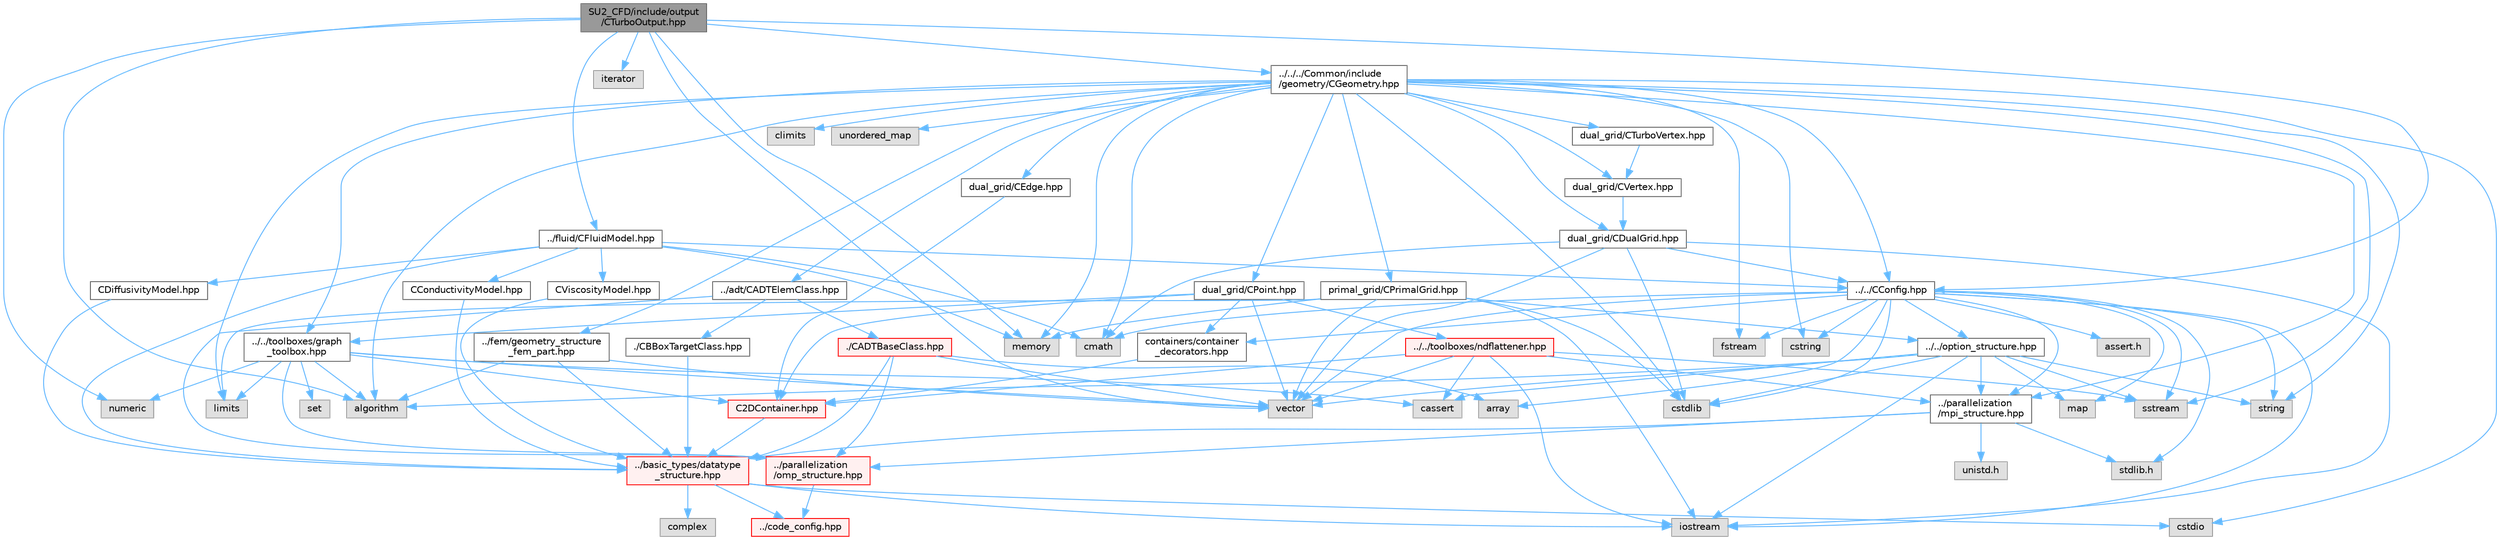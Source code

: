 digraph "SU2_CFD/include/output/CTurboOutput.hpp"
{
 // LATEX_PDF_SIZE
  bgcolor="transparent";
  edge [fontname=Helvetica,fontsize=10,labelfontname=Helvetica,labelfontsize=10];
  node [fontname=Helvetica,fontsize=10,shape=box,height=0.2,width=0.4];
  Node1 [id="Node000001",label="SU2_CFD/include/output\l/CTurboOutput.hpp",height=0.2,width=0.4,color="gray40", fillcolor="grey60", style="filled", fontcolor="black",tooltip="Headers of the Turbomachinery Performance class."];
  Node1 -> Node2 [id="edge1_Node000001_Node000002",color="steelblue1",style="solid",tooltip=" "];
  Node2 [id="Node000002",label="vector",height=0.2,width=0.4,color="grey60", fillcolor="#E0E0E0", style="filled",tooltip=" "];
  Node1 -> Node3 [id="edge2_Node000001_Node000003",color="steelblue1",style="solid",tooltip=" "];
  Node3 [id="Node000003",label="memory",height=0.2,width=0.4,color="grey60", fillcolor="#E0E0E0", style="filled",tooltip=" "];
  Node1 -> Node4 [id="edge3_Node000001_Node000004",color="steelblue1",style="solid",tooltip=" "];
  Node4 [id="Node000004",label="algorithm",height=0.2,width=0.4,color="grey60", fillcolor="#E0E0E0", style="filled",tooltip=" "];
  Node1 -> Node5 [id="edge4_Node000001_Node000005",color="steelblue1",style="solid",tooltip=" "];
  Node5 [id="Node000005",label="iterator",height=0.2,width=0.4,color="grey60", fillcolor="#E0E0E0", style="filled",tooltip=" "];
  Node1 -> Node6 [id="edge5_Node000001_Node000006",color="steelblue1",style="solid",tooltip=" "];
  Node6 [id="Node000006",label="numeric",height=0.2,width=0.4,color="grey60", fillcolor="#E0E0E0", style="filled",tooltip=" "];
  Node1 -> Node7 [id="edge6_Node000001_Node000007",color="steelblue1",style="solid",tooltip=" "];
  Node7 [id="Node000007",label="../../../Common/include\l/geometry/CGeometry.hpp",height=0.2,width=0.4,color="grey40", fillcolor="white", style="filled",URL="$CGeometry_8hpp.html",tooltip="Headers of the main subroutines for creating the geometrical structure. The subroutines and functions..."];
  Node7 -> Node8 [id="edge7_Node000007_Node000008",color="steelblue1",style="solid",tooltip=" "];
  Node8 [id="Node000008",label="limits",height=0.2,width=0.4,color="grey60", fillcolor="#E0E0E0", style="filled",tooltip=" "];
  Node7 -> Node9 [id="edge8_Node000007_Node000009",color="steelblue1",style="solid",tooltip=" "];
  Node9 [id="Node000009",label="../parallelization\l/mpi_structure.hpp",height=0.2,width=0.4,color="grey40", fillcolor="white", style="filled",URL="$mpi__structure_8hpp.html",tooltip="Headers of the mpi interface for generalized datatypes. The subroutines and functions are in the mpi_..."];
  Node9 -> Node10 [id="edge9_Node000009_Node000010",color="steelblue1",style="solid",tooltip=" "];
  Node10 [id="Node000010",label="stdlib.h",height=0.2,width=0.4,color="grey60", fillcolor="#E0E0E0", style="filled",tooltip=" "];
  Node9 -> Node11 [id="edge10_Node000009_Node000011",color="steelblue1",style="solid",tooltip=" "];
  Node11 [id="Node000011",label="../basic_types/datatype\l_structure.hpp",height=0.2,width=0.4,color="red", fillcolor="#FFF0F0", style="filled",URL="$datatype__structure_8hpp.html",tooltip="Headers for generalized datatypes, defines an interface for AD types."];
  Node11 -> Node12 [id="edge11_Node000011_Node000012",color="steelblue1",style="solid",tooltip=" "];
  Node12 [id="Node000012",label="iostream",height=0.2,width=0.4,color="grey60", fillcolor="#E0E0E0", style="filled",tooltip=" "];
  Node11 -> Node13 [id="edge12_Node000011_Node000013",color="steelblue1",style="solid",tooltip=" "];
  Node13 [id="Node000013",label="complex",height=0.2,width=0.4,color="grey60", fillcolor="#E0E0E0", style="filled",tooltip=" "];
  Node11 -> Node14 [id="edge13_Node000011_Node000014",color="steelblue1",style="solid",tooltip=" "];
  Node14 [id="Node000014",label="cstdio",height=0.2,width=0.4,color="grey60", fillcolor="#E0E0E0", style="filled",tooltip=" "];
  Node11 -> Node15 [id="edge14_Node000011_Node000015",color="steelblue1",style="solid",tooltip=" "];
  Node15 [id="Node000015",label="../code_config.hpp",height=0.2,width=0.4,color="red", fillcolor="#FFF0F0", style="filled",URL="$code__config_8hpp.html",tooltip="Header file for collecting common macros, definitions and type configurations."];
  Node9 -> Node21 [id="edge15_Node000009_Node000021",color="steelblue1",style="solid",tooltip=" "];
  Node21 [id="Node000021",label="unistd.h",height=0.2,width=0.4,color="grey60", fillcolor="#E0E0E0", style="filled",tooltip=" "];
  Node9 -> Node18 [id="edge16_Node000009_Node000018",color="steelblue1",style="solid",tooltip=" "];
  Node18 [id="Node000018",label="../parallelization\l/omp_structure.hpp",height=0.2,width=0.4,color="red", fillcolor="#FFF0F0", style="filled",URL="$omp__structure_8hpp.html",tooltip="OpenMP interface header, provides compatibility functions if the code is built without OpenMP support..."];
  Node18 -> Node15 [id="edge17_Node000018_Node000015",color="steelblue1",style="solid",tooltip=" "];
  Node7 -> Node22 [id="edge18_Node000007_Node000022",color="steelblue1",style="solid",tooltip=" "];
  Node22 [id="Node000022",label="string",height=0.2,width=0.4,color="grey60", fillcolor="#E0E0E0", style="filled",tooltip=" "];
  Node7 -> Node23 [id="edge19_Node000007_Node000023",color="steelblue1",style="solid",tooltip=" "];
  Node23 [id="Node000023",label="fstream",height=0.2,width=0.4,color="grey60", fillcolor="#E0E0E0", style="filled",tooltip=" "];
  Node7 -> Node24 [id="edge20_Node000007_Node000024",color="steelblue1",style="solid",tooltip=" "];
  Node24 [id="Node000024",label="sstream",height=0.2,width=0.4,color="grey60", fillcolor="#E0E0E0", style="filled",tooltip=" "];
  Node7 -> Node25 [id="edge21_Node000007_Node000025",color="steelblue1",style="solid",tooltip=" "];
  Node25 [id="Node000025",label="cmath",height=0.2,width=0.4,color="grey60", fillcolor="#E0E0E0", style="filled",tooltip=" "];
  Node7 -> Node4 [id="edge22_Node000007_Node000004",color="steelblue1",style="solid",tooltip=" "];
  Node7 -> Node26 [id="edge23_Node000007_Node000026",color="steelblue1",style="solid",tooltip=" "];
  Node26 [id="Node000026",label="cstring",height=0.2,width=0.4,color="grey60", fillcolor="#E0E0E0", style="filled",tooltip=" "];
  Node7 -> Node14 [id="edge24_Node000007_Node000014",color="steelblue1",style="solid",tooltip=" "];
  Node7 -> Node27 [id="edge25_Node000007_Node000027",color="steelblue1",style="solid",tooltip=" "];
  Node27 [id="Node000027",label="cstdlib",height=0.2,width=0.4,color="grey60", fillcolor="#E0E0E0", style="filled",tooltip=" "];
  Node7 -> Node28 [id="edge26_Node000007_Node000028",color="steelblue1",style="solid",tooltip=" "];
  Node28 [id="Node000028",label="climits",height=0.2,width=0.4,color="grey60", fillcolor="#E0E0E0", style="filled",tooltip=" "];
  Node7 -> Node3 [id="edge27_Node000007_Node000003",color="steelblue1",style="solid",tooltip=" "];
  Node7 -> Node29 [id="edge28_Node000007_Node000029",color="steelblue1",style="solid",tooltip=" "];
  Node29 [id="Node000029",label="unordered_map",height=0.2,width=0.4,color="grey60", fillcolor="#E0E0E0", style="filled",tooltip=" "];
  Node7 -> Node30 [id="edge29_Node000007_Node000030",color="steelblue1",style="solid",tooltip=" "];
  Node30 [id="Node000030",label="primal_grid/CPrimalGrid.hpp",height=0.2,width=0.4,color="grey40", fillcolor="white", style="filled",URL="$CPrimalGrid_8hpp.html",tooltip="Headers of the main subroutines for storing the primal grid structure. The subroutines and functions ..."];
  Node30 -> Node12 [id="edge30_Node000030_Node000012",color="steelblue1",style="solid",tooltip=" "];
  Node30 -> Node2 [id="edge31_Node000030_Node000002",color="steelblue1",style="solid",tooltip=" "];
  Node30 -> Node8 [id="edge32_Node000030_Node000008",color="steelblue1",style="solid",tooltip=" "];
  Node30 -> Node27 [id="edge33_Node000030_Node000027",color="steelblue1",style="solid",tooltip=" "];
  Node30 -> Node3 [id="edge34_Node000030_Node000003",color="steelblue1",style="solid",tooltip=" "];
  Node30 -> Node31 [id="edge35_Node000030_Node000031",color="steelblue1",style="solid",tooltip=" "];
  Node31 [id="Node000031",label="../../option_structure.hpp",height=0.2,width=0.4,color="grey40", fillcolor="white", style="filled",URL="$option__structure_8hpp.html",tooltip="Defines classes for referencing options for easy input in CConfig."];
  Node31 -> Node9 [id="edge36_Node000031_Node000009",color="steelblue1",style="solid",tooltip=" "];
  Node31 -> Node12 [id="edge37_Node000031_Node000012",color="steelblue1",style="solid",tooltip=" "];
  Node31 -> Node24 [id="edge38_Node000031_Node000024",color="steelblue1",style="solid",tooltip=" "];
  Node31 -> Node22 [id="edge39_Node000031_Node000022",color="steelblue1",style="solid",tooltip=" "];
  Node31 -> Node2 [id="edge40_Node000031_Node000002",color="steelblue1",style="solid",tooltip=" "];
  Node31 -> Node32 [id="edge41_Node000031_Node000032",color="steelblue1",style="solid",tooltip=" "];
  Node32 [id="Node000032",label="map",height=0.2,width=0.4,color="grey60", fillcolor="#E0E0E0", style="filled",tooltip=" "];
  Node31 -> Node27 [id="edge42_Node000031_Node000027",color="steelblue1",style="solid",tooltip=" "];
  Node31 -> Node4 [id="edge43_Node000031_Node000004",color="steelblue1",style="solid",tooltip=" "];
  Node31 -> Node33 [id="edge44_Node000031_Node000033",color="steelblue1",style="solid",tooltip=" "];
  Node33 [id="Node000033",label="cassert",height=0.2,width=0.4,color="grey60", fillcolor="#E0E0E0", style="filled",tooltip=" "];
  Node7 -> Node34 [id="edge45_Node000007_Node000034",color="steelblue1",style="solid",tooltip=" "];
  Node34 [id="Node000034",label="dual_grid/CDualGrid.hpp",height=0.2,width=0.4,color="grey40", fillcolor="white", style="filled",URL="$CDualGrid_8hpp.html",tooltip="Headers of the main subroutines for doing the complete dual grid structure. The subroutines and funct..."];
  Node34 -> Node25 [id="edge46_Node000034_Node000025",color="steelblue1",style="solid",tooltip=" "];
  Node34 -> Node12 [id="edge47_Node000034_Node000012",color="steelblue1",style="solid",tooltip=" "];
  Node34 -> Node27 [id="edge48_Node000034_Node000027",color="steelblue1",style="solid",tooltip=" "];
  Node34 -> Node2 [id="edge49_Node000034_Node000002",color="steelblue1",style="solid",tooltip=" "];
  Node34 -> Node35 [id="edge50_Node000034_Node000035",color="steelblue1",style="solid",tooltip=" "];
  Node35 [id="Node000035",label="../../CConfig.hpp",height=0.2,width=0.4,color="grey40", fillcolor="white", style="filled",URL="$CConfig_8hpp.html",tooltip="All the information about the definition of the physical problem. The subroutines and functions are i..."];
  Node35 -> Node9 [id="edge51_Node000035_Node000009",color="steelblue1",style="solid",tooltip=" "];
  Node35 -> Node12 [id="edge52_Node000035_Node000012",color="steelblue1",style="solid",tooltip=" "];
  Node35 -> Node27 [id="edge53_Node000035_Node000027",color="steelblue1",style="solid",tooltip=" "];
  Node35 -> Node23 [id="edge54_Node000035_Node000023",color="steelblue1",style="solid",tooltip=" "];
  Node35 -> Node24 [id="edge55_Node000035_Node000024",color="steelblue1",style="solid",tooltip=" "];
  Node35 -> Node22 [id="edge56_Node000035_Node000022",color="steelblue1",style="solid",tooltip=" "];
  Node35 -> Node26 [id="edge57_Node000035_Node000026",color="steelblue1",style="solid",tooltip=" "];
  Node35 -> Node2 [id="edge58_Node000035_Node000002",color="steelblue1",style="solid",tooltip=" "];
  Node35 -> Node36 [id="edge59_Node000035_Node000036",color="steelblue1",style="solid",tooltip=" "];
  Node36 [id="Node000036",label="array",height=0.2,width=0.4,color="grey60", fillcolor="#E0E0E0", style="filled",tooltip=" "];
  Node35 -> Node10 [id="edge60_Node000035_Node000010",color="steelblue1",style="solid",tooltip=" "];
  Node35 -> Node25 [id="edge61_Node000035_Node000025",color="steelblue1",style="solid",tooltip=" "];
  Node35 -> Node32 [id="edge62_Node000035_Node000032",color="steelblue1",style="solid",tooltip=" "];
  Node35 -> Node37 [id="edge63_Node000035_Node000037",color="steelblue1",style="solid",tooltip=" "];
  Node37 [id="Node000037",label="assert.h",height=0.2,width=0.4,color="grey60", fillcolor="#E0E0E0", style="filled",tooltip=" "];
  Node35 -> Node31 [id="edge64_Node000035_Node000031",color="steelblue1",style="solid",tooltip=" "];
  Node35 -> Node38 [id="edge65_Node000035_Node000038",color="steelblue1",style="solid",tooltip=" "];
  Node38 [id="Node000038",label="containers/container\l_decorators.hpp",height=0.2,width=0.4,color="grey40", fillcolor="white", style="filled",URL="$container__decorators_8hpp.html",tooltip="Collection of small classes that decorate C2DContainer to augment its functionality,..."];
  Node38 -> Node39 [id="edge66_Node000038_Node000039",color="steelblue1",style="solid",tooltip=" "];
  Node39 [id="Node000039",label="C2DContainer.hpp",height=0.2,width=0.4,color="red", fillcolor="#FFF0F0", style="filled",URL="$C2DContainer_8hpp.html",tooltip="A templated vector/matrix object."];
  Node39 -> Node11 [id="edge67_Node000039_Node000011",color="steelblue1",style="solid",tooltip=" "];
  Node7 -> Node48 [id="edge68_Node000007_Node000048",color="steelblue1",style="solid",tooltip=" "];
  Node48 [id="Node000048",label="dual_grid/CPoint.hpp",height=0.2,width=0.4,color="grey40", fillcolor="white", style="filled",URL="$CPoint_8hpp.html",tooltip="Declaration of the point class that stores geometric and adjacency information for dual control volum..."];
  Node48 -> Node39 [id="edge69_Node000048_Node000039",color="steelblue1",style="solid",tooltip=" "];
  Node48 -> Node38 [id="edge70_Node000048_Node000038",color="steelblue1",style="solid",tooltip=" "];
  Node48 -> Node49 [id="edge71_Node000048_Node000049",color="steelblue1",style="solid",tooltip=" "];
  Node49 [id="Node000049",label="../../toolboxes/graph\l_toolbox.hpp",height=0.2,width=0.4,color="grey40", fillcolor="white", style="filled",URL="$graph__toolbox_8hpp.html",tooltip="Functions and classes to build/represent sparse graphs or sparse patterns."];
  Node49 -> Node39 [id="edge72_Node000049_Node000039",color="steelblue1",style="solid",tooltip=" "];
  Node49 -> Node18 [id="edge73_Node000049_Node000018",color="steelblue1",style="solid",tooltip=" "];
  Node49 -> Node50 [id="edge74_Node000049_Node000050",color="steelblue1",style="solid",tooltip=" "];
  Node50 [id="Node000050",label="set",height=0.2,width=0.4,color="grey60", fillcolor="#E0E0E0", style="filled",tooltip=" "];
  Node49 -> Node2 [id="edge75_Node000049_Node000002",color="steelblue1",style="solid",tooltip=" "];
  Node49 -> Node8 [id="edge76_Node000049_Node000008",color="steelblue1",style="solid",tooltip=" "];
  Node49 -> Node33 [id="edge77_Node000049_Node000033",color="steelblue1",style="solid",tooltip=" "];
  Node49 -> Node4 [id="edge78_Node000049_Node000004",color="steelblue1",style="solid",tooltip=" "];
  Node49 -> Node6 [id="edge79_Node000049_Node000006",color="steelblue1",style="solid",tooltip=" "];
  Node48 -> Node2 [id="edge80_Node000048_Node000002",color="steelblue1",style="solid",tooltip=" "];
  Node48 -> Node51 [id="edge81_Node000048_Node000051",color="steelblue1",style="solid",tooltip=" "];
  Node51 [id="Node000051",label="../../toolboxes/ndflattener.hpp",height=0.2,width=0.4,color="red", fillcolor="#FFF0F0", style="filled",URL="$ndflattener_8hpp.html",tooltip="Flatten pointer-to-pointer-... arrays for MPI communication."];
  Node51 -> Node33 [id="edge82_Node000051_Node000033",color="steelblue1",style="solid",tooltip=" "];
  Node51 -> Node12 [id="edge83_Node000051_Node000012",color="steelblue1",style="solid",tooltip=" "];
  Node51 -> Node24 [id="edge84_Node000051_Node000024",color="steelblue1",style="solid",tooltip=" "];
  Node51 -> Node2 [id="edge85_Node000051_Node000002",color="steelblue1",style="solid",tooltip=" "];
  Node51 -> Node39 [id="edge86_Node000051_Node000039",color="steelblue1",style="solid",tooltip=" "];
  Node51 -> Node9 [id="edge87_Node000051_Node000009",color="steelblue1",style="solid",tooltip=" "];
  Node7 -> Node52 [id="edge88_Node000007_Node000052",color="steelblue1",style="solid",tooltip=" "];
  Node52 [id="Node000052",label="dual_grid/CEdge.hpp",height=0.2,width=0.4,color="grey40", fillcolor="white", style="filled",URL="$CEdge_8hpp.html",tooltip="Declaration of the edge class CEdge.cpp file."];
  Node52 -> Node39 [id="edge89_Node000052_Node000039",color="steelblue1",style="solid",tooltip=" "];
  Node7 -> Node53 [id="edge90_Node000007_Node000053",color="steelblue1",style="solid",tooltip=" "];
  Node53 [id="Node000053",label="dual_grid/CVertex.hpp",height=0.2,width=0.4,color="grey40", fillcolor="white", style="filled",URL="$CVertex_8hpp.html",tooltip="Headers of the main subroutines for doing the complete dual grid structure. The subroutines and funct..."];
  Node53 -> Node34 [id="edge91_Node000053_Node000034",color="steelblue1",style="solid",tooltip=" "];
  Node7 -> Node54 [id="edge92_Node000007_Node000054",color="steelblue1",style="solid",tooltip=" "];
  Node54 [id="Node000054",label="dual_grid/CTurboVertex.hpp",height=0.2,width=0.4,color="grey40", fillcolor="white", style="filled",URL="$CTurboVertex_8hpp.html",tooltip="Headers of the main subroutines for doing the complete dual grid structure. The subroutines and funct..."];
  Node54 -> Node53 [id="edge93_Node000054_Node000053",color="steelblue1",style="solid",tooltip=" "];
  Node7 -> Node35 [id="edge94_Node000007_Node000035",color="steelblue1",style="solid",tooltip=" "];
  Node7 -> Node55 [id="edge95_Node000007_Node000055",color="steelblue1",style="solid",tooltip=" "];
  Node55 [id="Node000055",label="../fem/geometry_structure\l_fem_part.hpp",height=0.2,width=0.4,color="grey40", fillcolor="white", style="filled",URL="$geometry__structure__fem__part_8hpp.html",tooltip="Helper classes for the Fluid FEM solver."];
  Node55 -> Node11 [id="edge96_Node000055_Node000011",color="steelblue1",style="solid",tooltip=" "];
  Node55 -> Node2 [id="edge97_Node000055_Node000002",color="steelblue1",style="solid",tooltip=" "];
  Node55 -> Node4 [id="edge98_Node000055_Node000004",color="steelblue1",style="solid",tooltip=" "];
  Node7 -> Node49 [id="edge99_Node000007_Node000049",color="steelblue1",style="solid",tooltip=" "];
  Node7 -> Node56 [id="edge100_Node000007_Node000056",color="steelblue1",style="solid",tooltip=" "];
  Node56 [id="Node000056",label="../adt/CADTElemClass.hpp",height=0.2,width=0.4,color="grey40", fillcolor="white", style="filled",URL="$CADTElemClass_8hpp.html",tooltip="Class for storing an ADT of (linear) elements in an arbitrary number of dimensions."];
  Node56 -> Node57 [id="edge101_Node000056_Node000057",color="steelblue1",style="solid",tooltip=" "];
  Node57 [id="Node000057",label="./CADTBaseClass.hpp",height=0.2,width=0.4,color="red", fillcolor="#FFF0F0", style="filled",URL="$CADTBaseClass_8hpp.html",tooltip="Base class for storing an ADT in an arbitrary number of dimensions."];
  Node57 -> Node2 [id="edge102_Node000057_Node000002",color="steelblue1",style="solid",tooltip=" "];
  Node57 -> Node36 [id="edge103_Node000057_Node000036",color="steelblue1",style="solid",tooltip=" "];
  Node57 -> Node11 [id="edge104_Node000057_Node000011",color="steelblue1",style="solid",tooltip=" "];
  Node57 -> Node18 [id="edge105_Node000057_Node000018",color="steelblue1",style="solid",tooltip=" "];
  Node56 -> Node59 [id="edge106_Node000056_Node000059",color="steelblue1",style="solid",tooltip=" "];
  Node59 [id="Node000059",label="./CBBoxTargetClass.hpp",height=0.2,width=0.4,color="grey40", fillcolor="white", style="filled",URL="$CBBoxTargetClass_8hpp.html",tooltip="Class for storing the information of a possible bounding box candidate during a minimum distance sear..."];
  Node59 -> Node11 [id="edge107_Node000059_Node000011",color="steelblue1",style="solid",tooltip=" "];
  Node56 -> Node18 [id="edge108_Node000056_Node000018",color="steelblue1",style="solid",tooltip=" "];
  Node1 -> Node35 [id="edge109_Node000001_Node000035",color="steelblue1",style="solid",tooltip=" "];
  Node1 -> Node60 [id="edge110_Node000001_Node000060",color="steelblue1",style="solid",tooltip=" "];
  Node60 [id="Node000060",label="../fluid/CFluidModel.hpp",height=0.2,width=0.4,color="grey40", fillcolor="white", style="filled",URL="$CFluidModel_8hpp.html",tooltip="Defines the main fluid model class for thermophysical properties."];
  Node60 -> Node25 [id="edge111_Node000060_Node000025",color="steelblue1",style="solid",tooltip=" "];
  Node60 -> Node3 [id="edge112_Node000060_Node000003",color="steelblue1",style="solid",tooltip=" "];
  Node60 -> Node35 [id="edge113_Node000060_Node000035",color="steelblue1",style="solid",tooltip=" "];
  Node60 -> Node11 [id="edge114_Node000060_Node000011",color="steelblue1",style="solid",tooltip=" "];
  Node60 -> Node61 [id="edge115_Node000060_Node000061",color="steelblue1",style="solid",tooltip=" "];
  Node61 [id="Node000061",label="CConductivityModel.hpp",height=0.2,width=0.4,color="grey40", fillcolor="white", style="filled",URL="$CConductivityModel_8hpp.html",tooltip="Defines an interface class for thermal conductivity models."];
  Node61 -> Node11 [id="edge116_Node000061_Node000011",color="steelblue1",style="solid",tooltip=" "];
  Node60 -> Node62 [id="edge117_Node000060_Node000062",color="steelblue1",style="solid",tooltip=" "];
  Node62 [id="Node000062",label="CViscosityModel.hpp",height=0.2,width=0.4,color="grey40", fillcolor="white", style="filled",URL="$CViscosityModel_8hpp.html",tooltip="Interface class for defining laminar viscosity models."];
  Node62 -> Node11 [id="edge118_Node000062_Node000011",color="steelblue1",style="solid",tooltip=" "];
  Node60 -> Node63 [id="edge119_Node000060_Node000063",color="steelblue1",style="solid",tooltip=" "];
  Node63 [id="Node000063",label="CDiffusivityModel.hpp",height=0.2,width=0.4,color="grey40", fillcolor="white", style="filled",URL="$CDiffusivityModel_8hpp.html",tooltip="Interface class for defining mass diffusivity models."];
  Node63 -> Node11 [id="edge120_Node000063_Node000011",color="steelblue1",style="solid",tooltip=" "];
}
